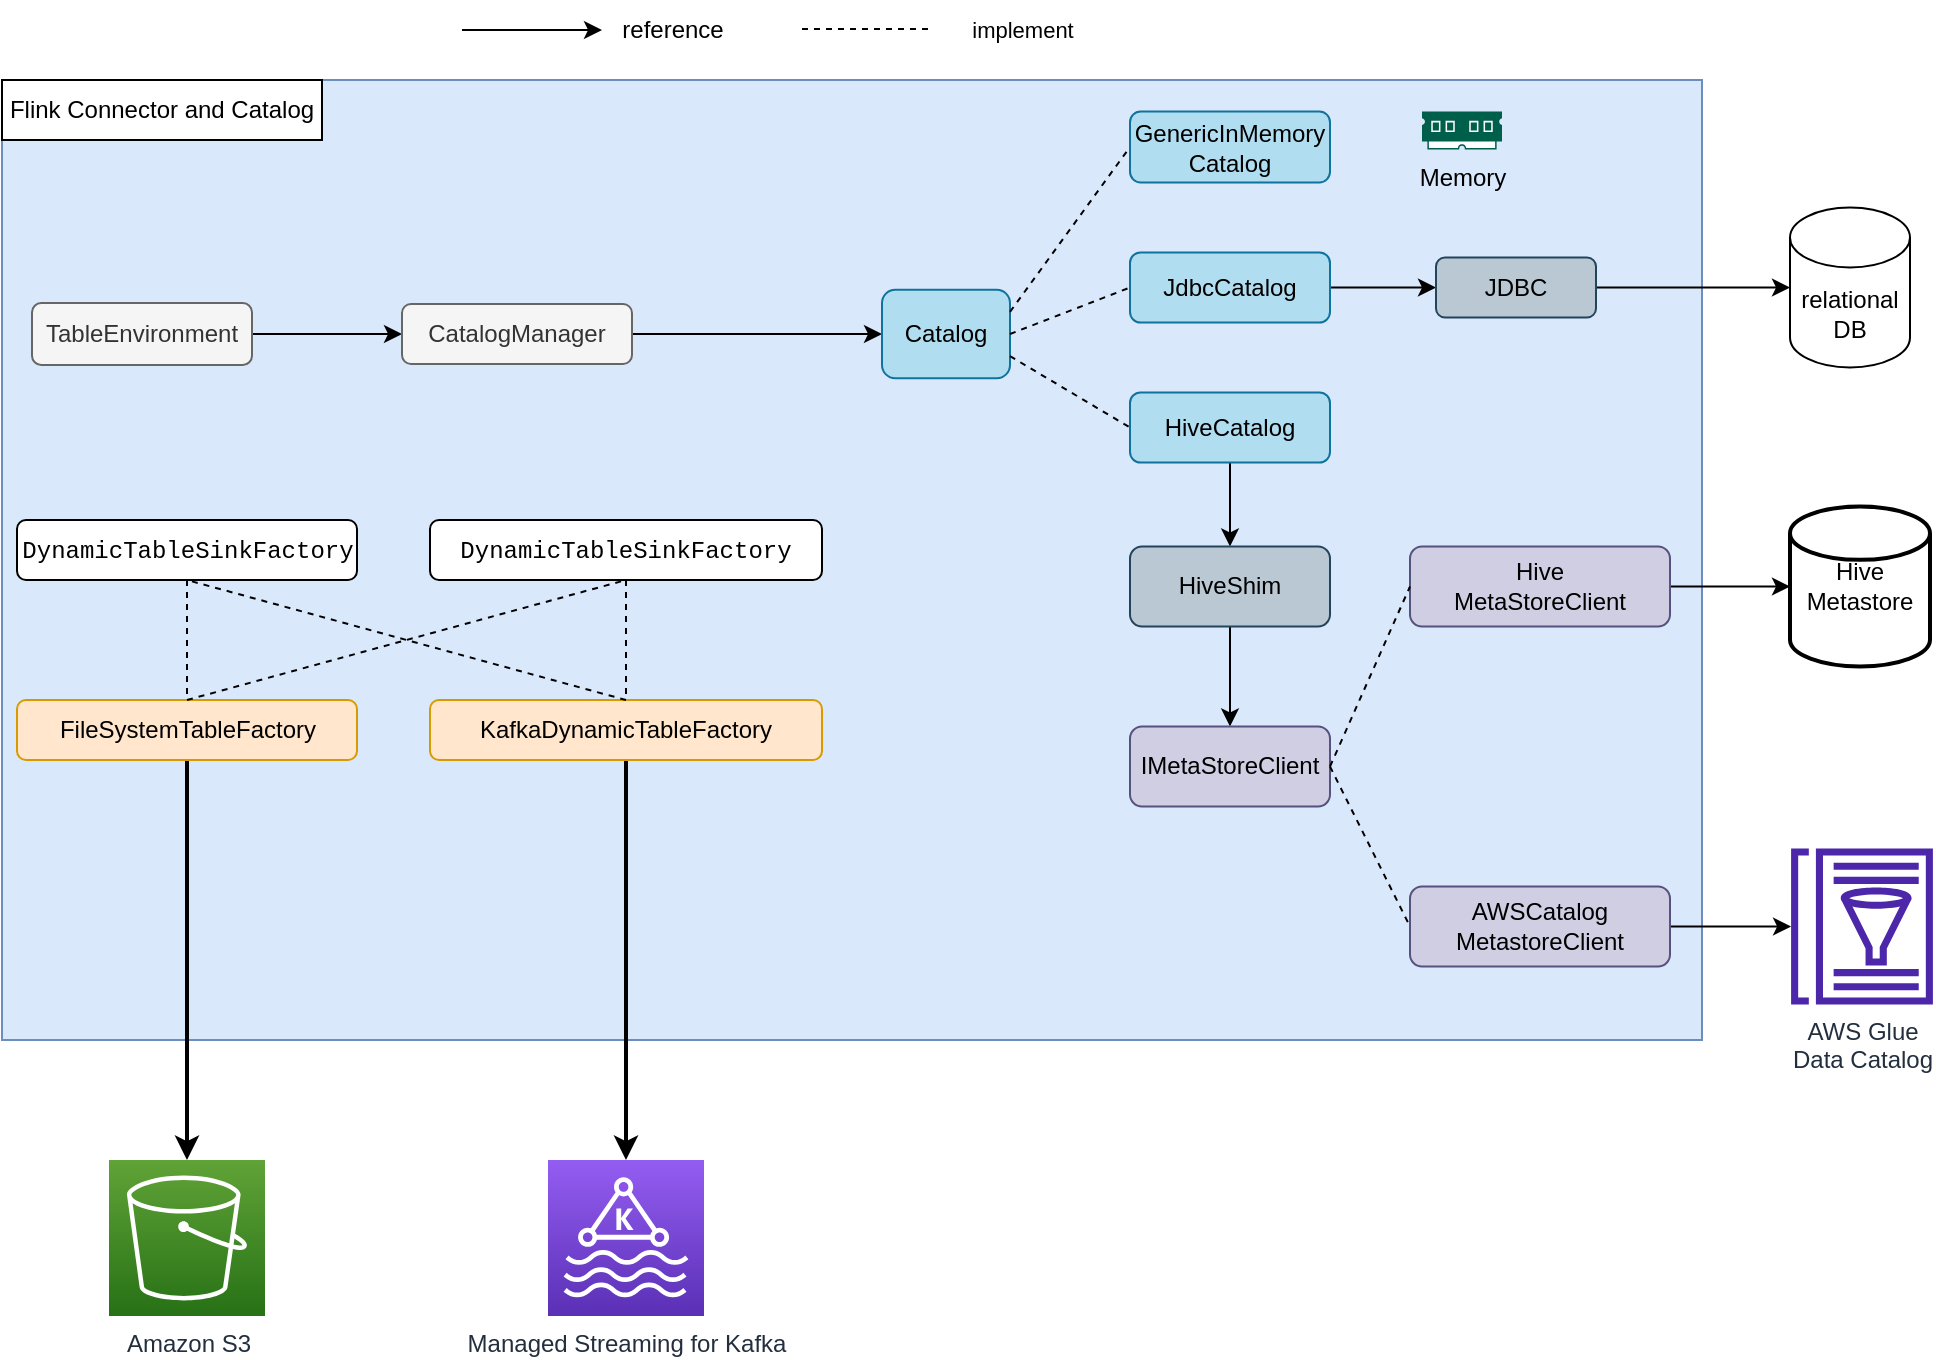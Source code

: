 <mxfile version="20.7.4" type="github">
  <diagram id="6fCkQnfvTHWw5Nz4_dTc" name="Page-1">
    <mxGraphModel dx="1050" dy="509" grid="1" gridSize="10" guides="1" tooltips="1" connect="1" arrows="1" fold="1" page="1" pageScale="1" pageWidth="827" pageHeight="1169" math="0" shadow="0">
      <root>
        <mxCell id="0" />
        <mxCell id="1" parent="0" />
        <mxCell id="8L1h696zqM6Jr5x79oPo-1" value="" style="rounded=0;whiteSpace=wrap;html=1;align=left;fillColor=#dae8fc;strokeColor=#6c8ebf;fontColor=default;labelBackgroundColor=default;" vertex="1" parent="1">
          <mxGeometry x="30" y="100" width="850" height="480" as="geometry" />
        </mxCell>
        <mxCell id="8L1h696zqM6Jr5x79oPo-13" style="edgeStyle=orthogonalEdgeStyle;rounded=0;orthogonalLoop=1;jettySize=auto;html=1;exitX=1;exitY=0.5;exitDx=0;exitDy=0;entryX=0;entryY=0.5;entryDx=0;entryDy=0;fontColor=none;" edge="1" parent="1" source="8L1h696zqM6Jr5x79oPo-2" target="8L1h696zqM6Jr5x79oPo-3">
          <mxGeometry relative="1" as="geometry" />
        </mxCell>
        <mxCell id="8L1h696zqM6Jr5x79oPo-2" value="TableEnvironment" style="rounded=1;whiteSpace=wrap;html=1;fillColor=#f5f5f5;fontColor=#333333;strokeColor=#666666;" vertex="1" parent="1">
          <mxGeometry x="45" y="211.5" width="110" height="31" as="geometry" />
        </mxCell>
        <mxCell id="8L1h696zqM6Jr5x79oPo-43" style="edgeStyle=orthogonalEdgeStyle;rounded=0;orthogonalLoop=1;jettySize=auto;html=1;fontColor=default;exitX=1;exitY=0.5;exitDx=0;exitDy=0;entryX=0;entryY=0.5;entryDx=0;entryDy=0;" edge="1" parent="1" source="8L1h696zqM6Jr5x79oPo-3" target="8L1h696zqM6Jr5x79oPo-4">
          <mxGeometry relative="1" as="geometry" />
        </mxCell>
        <mxCell id="8L1h696zqM6Jr5x79oPo-3" value="CatalogManager" style="rounded=1;whiteSpace=wrap;html=1;fillColor=#f5f5f5;fontColor=#333333;strokeColor=#666666;" vertex="1" parent="1">
          <mxGeometry x="230" y="212" width="115" height="30" as="geometry" />
        </mxCell>
        <mxCell id="8L1h696zqM6Jr5x79oPo-4" value="Catalog" style="rounded=1;whiteSpace=wrap;html=1;fillColor=#b1ddf0;strokeColor=#10739e;" vertex="1" parent="1">
          <mxGeometry x="470" y="204.88" width="64" height="44.25" as="geometry" />
        </mxCell>
        <mxCell id="8L1h696zqM6Jr5x79oPo-5" value="GenericInMemory&lt;br&gt;Catalog" style="rounded=1;whiteSpace=wrap;html=1;fillColor=#b1ddf0;strokeColor=#10739e;" vertex="1" parent="1">
          <mxGeometry x="594" y="115.75" width="100" height="35.5" as="geometry" />
        </mxCell>
        <mxCell id="8L1h696zqM6Jr5x79oPo-18" style="edgeStyle=orthogonalEdgeStyle;rounded=0;orthogonalLoop=1;jettySize=auto;html=1;fontColor=none;" edge="1" parent="1" source="8L1h696zqM6Jr5x79oPo-6" target="8L1h696zqM6Jr5x79oPo-12">
          <mxGeometry relative="1" as="geometry" />
        </mxCell>
        <mxCell id="8L1h696zqM6Jr5x79oPo-6" value="JdbcCatalog" style="rounded=1;whiteSpace=wrap;html=1;fillColor=#b1ddf0;strokeColor=#10739e;" vertex="1" parent="1">
          <mxGeometry x="594" y="186.25" width="100" height="35" as="geometry" />
        </mxCell>
        <mxCell id="8L1h696zqM6Jr5x79oPo-19" style="edgeStyle=orthogonalEdgeStyle;rounded=0;orthogonalLoop=1;jettySize=auto;html=1;fontColor=none;" edge="1" parent="1" source="8L1h696zqM6Jr5x79oPo-7" target="8L1h696zqM6Jr5x79oPo-11">
          <mxGeometry relative="1" as="geometry" />
        </mxCell>
        <mxCell id="8L1h696zqM6Jr5x79oPo-7" value="HiveCatalog" style="rounded=1;whiteSpace=wrap;html=1;fillColor=#b1ddf0;strokeColor=#10739e;" vertex="1" parent="1">
          <mxGeometry x="594" y="256.25" width="100" height="35" as="geometry" />
        </mxCell>
        <mxCell id="8L1h696zqM6Jr5x79oPo-8" value="Flink Connector and Catalog" style="rounded=0;whiteSpace=wrap;html=1;fontColor=none;" vertex="1" parent="1">
          <mxGeometry x="30" y="100" width="160" height="30" as="geometry" />
        </mxCell>
        <mxCell id="8L1h696zqM6Jr5x79oPo-9" value="Memory" style="sketch=0;pointerEvents=1;shadow=0;dashed=0;html=1;strokeColor=none;fillColor=#005F4B;labelPosition=center;verticalLabelPosition=bottom;verticalAlign=top;align=center;outlineConnect=0;shape=mxgraph.veeam2.ram;fontColor=none;" vertex="1" parent="1">
          <mxGeometry x="740" y="115.75" width="40" height="19" as="geometry" />
        </mxCell>
        <mxCell id="8L1h696zqM6Jr5x79oPo-10" value="relational DB" style="shape=cylinder3;whiteSpace=wrap;html=1;boundedLbl=1;backgroundOutline=1;size=15;fontColor=none;" vertex="1" parent="1">
          <mxGeometry x="924" y="163.75" width="60" height="80" as="geometry" />
        </mxCell>
        <mxCell id="8L1h696zqM6Jr5x79oPo-29" style="edgeStyle=orthogonalEdgeStyle;rounded=0;orthogonalLoop=1;jettySize=auto;html=1;fontColor=none;" edge="1" parent="1" source="8L1h696zqM6Jr5x79oPo-11" target="8L1h696zqM6Jr5x79oPo-26">
          <mxGeometry relative="1" as="geometry" />
        </mxCell>
        <mxCell id="8L1h696zqM6Jr5x79oPo-11" value="HiveShim" style="rounded=1;whiteSpace=wrap;html=1;fillColor=#bac8d3;strokeColor=#23445d;" vertex="1" parent="1">
          <mxGeometry x="594" y="333.25" width="100" height="40" as="geometry" />
        </mxCell>
        <mxCell id="8L1h696zqM6Jr5x79oPo-21" style="edgeStyle=orthogonalEdgeStyle;rounded=0;orthogonalLoop=1;jettySize=auto;html=1;fontColor=none;" edge="1" parent="1" source="8L1h696zqM6Jr5x79oPo-12" target="8L1h696zqM6Jr5x79oPo-10">
          <mxGeometry relative="1" as="geometry" />
        </mxCell>
        <mxCell id="8L1h696zqM6Jr5x79oPo-12" value="JDBC" style="rounded=1;whiteSpace=wrap;html=1;fillColor=#bac8d3;strokeColor=#23445d;" vertex="1" parent="1">
          <mxGeometry x="747" y="188.75" width="80" height="30" as="geometry" />
        </mxCell>
        <mxCell id="8L1h696zqM6Jr5x79oPo-15" value="" style="endArrow=none;dashed=1;html=1;rounded=0;fontColor=none;entryX=0;entryY=0.5;entryDx=0;entryDy=0;exitX=1;exitY=0.25;exitDx=0;exitDy=0;" edge="1" parent="1" source="8L1h696zqM6Jr5x79oPo-4" target="8L1h696zqM6Jr5x79oPo-5">
          <mxGeometry width="50" height="50" relative="1" as="geometry">
            <mxPoint x="400" y="199" as="sourcePoint" />
            <mxPoint x="450" y="149" as="targetPoint" />
          </mxGeometry>
        </mxCell>
        <mxCell id="8L1h696zqM6Jr5x79oPo-16" value="" style="endArrow=none;dashed=1;html=1;rounded=0;fontColor=none;entryX=0;entryY=0.5;entryDx=0;entryDy=0;exitX=1;exitY=0.5;exitDx=0;exitDy=0;" edge="1" parent="1" source="8L1h696zqM6Jr5x79oPo-4" target="8L1h696zqM6Jr5x79oPo-6">
          <mxGeometry width="50" height="50" relative="1" as="geometry">
            <mxPoint x="410" y="209" as="sourcePoint" />
            <mxPoint x="470" y="152.25" as="targetPoint" />
          </mxGeometry>
        </mxCell>
        <mxCell id="8L1h696zqM6Jr5x79oPo-17" value="" style="endArrow=none;dashed=1;html=1;rounded=0;fontColor=none;entryX=0;entryY=0.5;entryDx=0;entryDy=0;exitX=1;exitY=0.75;exitDx=0;exitDy=0;" edge="1" parent="1" source="8L1h696zqM6Jr5x79oPo-4" target="8L1h696zqM6Jr5x79oPo-7">
          <mxGeometry width="50" height="50" relative="1" as="geometry">
            <mxPoint x="410" y="222.5" as="sourcePoint" />
            <mxPoint x="470" y="222.5" as="targetPoint" />
          </mxGeometry>
        </mxCell>
        <mxCell id="8L1h696zqM6Jr5x79oPo-23" value="Hive Metastore" style="strokeWidth=2;html=1;shape=mxgraph.flowchart.database;whiteSpace=wrap;fontColor=none;" vertex="1" parent="1">
          <mxGeometry x="924" y="313.25" width="70" height="80" as="geometry" />
        </mxCell>
        <mxCell id="8L1h696zqM6Jr5x79oPo-26" value="IMetaStoreClient" style="rounded=1;whiteSpace=wrap;html=1;fillColor=#d0cee2;strokeColor=#56517e;" vertex="1" parent="1">
          <mxGeometry x="594" y="423.25" width="100" height="40" as="geometry" />
        </mxCell>
        <mxCell id="8L1h696zqM6Jr5x79oPo-38" style="edgeStyle=orthogonalEdgeStyle;rounded=0;orthogonalLoop=1;jettySize=auto;html=1;fontColor=none;" edge="1" parent="1" source="8L1h696zqM6Jr5x79oPo-27" target="8L1h696zqM6Jr5x79oPo-32">
          <mxGeometry relative="1" as="geometry" />
        </mxCell>
        <mxCell id="8L1h696zqM6Jr5x79oPo-27" value="AWSCatalog&lt;br&gt;MetastoreClient" style="rounded=1;whiteSpace=wrap;html=1;fillColor=#d0cee2;strokeColor=#56517e;" vertex="1" parent="1">
          <mxGeometry x="734" y="503.25" width="130" height="40" as="geometry" />
        </mxCell>
        <mxCell id="8L1h696zqM6Jr5x79oPo-37" style="edgeStyle=orthogonalEdgeStyle;rounded=0;orthogonalLoop=1;jettySize=auto;html=1;exitX=1;exitY=0.5;exitDx=0;exitDy=0;entryX=0;entryY=0.5;entryDx=0;entryDy=0;entryPerimeter=0;fontColor=none;" edge="1" parent="1" source="8L1h696zqM6Jr5x79oPo-28" target="8L1h696zqM6Jr5x79oPo-23">
          <mxGeometry relative="1" as="geometry" />
        </mxCell>
        <mxCell id="8L1h696zqM6Jr5x79oPo-28" value="Hive&lt;br&gt;MetaStoreClient" style="rounded=1;whiteSpace=wrap;html=1;fillColor=#d0cee2;strokeColor=#56517e;" vertex="1" parent="1">
          <mxGeometry x="734" y="333.25" width="130" height="40" as="geometry" />
        </mxCell>
        <mxCell id="8L1h696zqM6Jr5x79oPo-30" value="" style="endArrow=none;dashed=1;html=1;rounded=0;fontColor=none;entryX=0;entryY=0.5;entryDx=0;entryDy=0;exitX=1;exitY=0.5;exitDx=0;exitDy=0;" edge="1" parent="1" source="8L1h696zqM6Jr5x79oPo-26" target="8L1h696zqM6Jr5x79oPo-28">
          <mxGeometry width="50" height="50" relative="1" as="geometry">
            <mxPoint x="704" y="423.25" as="sourcePoint" />
            <mxPoint x="754" y="373.25" as="targetPoint" />
          </mxGeometry>
        </mxCell>
        <mxCell id="8L1h696zqM6Jr5x79oPo-31" value="" style="endArrow=none;dashed=1;html=1;rounded=0;fontColor=none;entryX=0;entryY=0.5;entryDx=0;entryDy=0;exitX=1;exitY=0.5;exitDx=0;exitDy=0;" edge="1" parent="1" source="8L1h696zqM6Jr5x79oPo-26" target="8L1h696zqM6Jr5x79oPo-27">
          <mxGeometry width="50" height="50" relative="1" as="geometry">
            <mxPoint x="704" y="453.25" as="sourcePoint" />
            <mxPoint x="734" y="393.25" as="targetPoint" />
          </mxGeometry>
        </mxCell>
        <mxCell id="8L1h696zqM6Jr5x79oPo-32" value="AWS Glue &lt;br&gt;Data Catalog" style="sketch=0;outlineConnect=0;fontColor=#232F3E;gradientColor=none;fillColor=#4D27AA;strokeColor=none;dashed=0;verticalLabelPosition=bottom;verticalAlign=top;align=center;html=1;fontSize=12;fontStyle=0;aspect=fixed;pointerEvents=1;shape=mxgraph.aws4.glue_data_catalog;" vertex="1" parent="1">
          <mxGeometry x="924" y="484.25" width="72" height="78" as="geometry" />
        </mxCell>
        <mxCell id="8L1h696zqM6Jr5x79oPo-34" value="" style="endArrow=classic;html=1;rounded=0;fontColor=none;" edge="1" parent="1">
          <mxGeometry width="50" height="50" relative="1" as="geometry">
            <mxPoint x="260" y="75" as="sourcePoint" />
            <mxPoint x="330" y="75" as="targetPoint" />
          </mxGeometry>
        </mxCell>
        <mxCell id="8L1h696zqM6Jr5x79oPo-35" value="reference" style="text;html=1;align=center;verticalAlign=middle;resizable=0;points=[];autosize=1;strokeColor=none;fillColor=none;fontColor=none;" vertex="1" parent="1">
          <mxGeometry x="330" y="60" width="70" height="30" as="geometry" />
        </mxCell>
        <mxCell id="8L1h696zqM6Jr5x79oPo-36" value="implement" style="endArrow=none;dashed=1;html=1;rounded=0;fontColor=none;" edge="1" parent="1">
          <mxGeometry x="1" y="45" width="50" height="50" relative="1" as="geometry">
            <mxPoint x="430" y="74.5" as="sourcePoint" />
            <mxPoint x="495" y="74.5" as="targetPoint" />
            <mxPoint x="45" y="45" as="offset" />
          </mxGeometry>
        </mxCell>
        <mxCell id="8L1h696zqM6Jr5x79oPo-39" value="" style="shape=image;verticalLabelPosition=bottom;labelBackgroundColor=default;verticalAlign=top;aspect=fixed;imageAspect=0;image=https://hive.apache.org/images/hive_logo_medium.jpg;" vertex="1" parent="1">
          <mxGeometry x="932" y="292.72" width="44" height="40.53" as="geometry" />
        </mxCell>
        <mxCell id="8L1h696zqM6Jr5x79oPo-51" style="edgeStyle=orthogonalEdgeStyle;rounded=0;orthogonalLoop=1;jettySize=auto;html=1;entryX=0.5;entryY=0;entryDx=0;entryDy=0;fontColor=default;dashed=1;endArrow=none;endFill=0;" edge="1" parent="1" source="8L1h696zqM6Jr5x79oPo-40" target="8L1h696zqM6Jr5x79oPo-44">
          <mxGeometry relative="1" as="geometry" />
        </mxCell>
        <mxCell id="8L1h696zqM6Jr5x79oPo-40" value="&lt;div style=&quot;font-family: Menlo, Monaco, &amp;quot;Courier New&amp;quot;, monospace; line-height: 18px;&quot;&gt;DynamicTableSinkFactory&lt;/div&gt;" style="rounded=1;whiteSpace=wrap;html=1;fontColor=default;strokeColor=default;labelBackgroundColor=none;" vertex="1" parent="1">
          <mxGeometry x="37.5" y="320" width="170" height="30" as="geometry" />
        </mxCell>
        <mxCell id="8L1h696zqM6Jr5x79oPo-54" style="edgeStyle=orthogonalEdgeStyle;rounded=0;orthogonalLoop=1;jettySize=auto;html=1;entryX=0.5;entryY=0;entryDx=0;entryDy=0;dashed=1;fontColor=default;endArrow=none;endFill=0;" edge="1" parent="1" source="8L1h696zqM6Jr5x79oPo-41" target="8L1h696zqM6Jr5x79oPo-46">
          <mxGeometry relative="1" as="geometry" />
        </mxCell>
        <mxCell id="8L1h696zqM6Jr5x79oPo-41" value="&lt;div style=&quot;font-family: Menlo, Monaco, &amp;quot;Courier New&amp;quot;, monospace; line-height: 18px;&quot;&gt;DynamicTableSinkFactory&lt;/div&gt;" style="rounded=1;whiteSpace=wrap;html=1;fontColor=default;strokeColor=default;labelBackgroundColor=none;" vertex="1" parent="1">
          <mxGeometry x="244" y="320" width="196" height="30" as="geometry" />
        </mxCell>
        <mxCell id="8L1h696zqM6Jr5x79oPo-71" style="edgeStyle=orthogonalEdgeStyle;rounded=0;orthogonalLoop=1;jettySize=auto;html=1;entryX=0.5;entryY=0;entryDx=0;entryDy=0;entryPerimeter=0;fontColor=default;endArrow=classic;endFill=1;strokeWidth=2;" edge="1" parent="1" source="8L1h696zqM6Jr5x79oPo-44" target="8L1h696zqM6Jr5x79oPo-68">
          <mxGeometry relative="1" as="geometry" />
        </mxCell>
        <mxCell id="8L1h696zqM6Jr5x79oPo-44" value="FileSystemTableFactory" style="rounded=1;whiteSpace=wrap;strokeColor=#d79b00;labelBackgroundColor=none;fillColor=#ffe6cc;" vertex="1" parent="1">
          <mxGeometry x="37.5" y="410" width="170" height="30" as="geometry" />
        </mxCell>
        <mxCell id="8L1h696zqM6Jr5x79oPo-73" style="edgeStyle=orthogonalEdgeStyle;rounded=0;orthogonalLoop=1;jettySize=auto;html=1;exitX=0.5;exitY=1;exitDx=0;exitDy=0;strokeWidth=2;fontColor=default;endArrow=classic;endFill=1;" edge="1" parent="1" source="8L1h696zqM6Jr5x79oPo-46" target="8L1h696zqM6Jr5x79oPo-69">
          <mxGeometry relative="1" as="geometry" />
        </mxCell>
        <mxCell id="8L1h696zqM6Jr5x79oPo-46" value="KafkaDynamicTableFactory" style="rounded=1;whiteSpace=wrap;strokeColor=#d79b00;labelBackgroundColor=none;fillColor=#ffe6cc;" vertex="1" parent="1">
          <mxGeometry x="244" y="410" width="196" height="30" as="geometry" />
        </mxCell>
        <mxCell id="8L1h696zqM6Jr5x79oPo-62" value="" style="endArrow=none;dashed=1;html=1;rounded=0;fontColor=default;entryX=0.5;entryY=1;entryDx=0;entryDy=0;exitX=0.5;exitY=0;exitDx=0;exitDy=0;" edge="1" parent="1" source="8L1h696zqM6Jr5x79oPo-44" target="8L1h696zqM6Jr5x79oPo-41">
          <mxGeometry width="50" height="50" relative="1" as="geometry">
            <mxPoint x="170" y="410" as="sourcePoint" />
            <mxPoint x="220" y="360" as="targetPoint" />
          </mxGeometry>
        </mxCell>
        <mxCell id="8L1h696zqM6Jr5x79oPo-64" value="" style="endArrow=none;dashed=1;html=1;rounded=0;fontColor=default;entryX=0.5;entryY=1;entryDx=0;entryDy=0;exitX=0.5;exitY=0;exitDx=0;exitDy=0;" edge="1" parent="1" source="8L1h696zqM6Jr5x79oPo-46" target="8L1h696zqM6Jr5x79oPo-40">
          <mxGeometry width="50" height="50" relative="1" as="geometry">
            <mxPoint x="132.5" y="420" as="sourcePoint" />
            <mxPoint x="303" y="360" as="targetPoint" />
          </mxGeometry>
        </mxCell>
        <mxCell id="8L1h696zqM6Jr5x79oPo-68" value="Amazon S3" style="sketch=0;points=[[0,0,0],[0.25,0,0],[0.5,0,0],[0.75,0,0],[1,0,0],[0,1,0],[0.25,1,0],[0.5,1,0],[0.75,1,0],[1,1,0],[0,0.25,0],[0,0.5,0],[0,0.75,0],[1,0.25,0],[1,0.5,0],[1,0.75,0]];outlineConnect=0;fontColor=#232F3E;gradientColor=#60A337;gradientDirection=north;fillColor=#277116;strokeColor=#ffffff;dashed=0;verticalLabelPosition=bottom;verticalAlign=top;align=center;html=1;fontSize=12;fontStyle=0;aspect=fixed;shape=mxgraph.aws4.resourceIcon;resIcon=mxgraph.aws4.s3;labelBackgroundColor=default;" vertex="1" parent="1">
          <mxGeometry x="83.5" y="640" width="78" height="78" as="geometry" />
        </mxCell>
        <mxCell id="8L1h696zqM6Jr5x79oPo-69" value="Managed Streaming for Kafka" style="sketch=0;points=[[0,0,0],[0.25,0,0],[0.5,0,0],[0.75,0,0],[1,0,0],[0,1,0],[0.25,1,0],[0.5,1,0],[0.75,1,0],[1,1,0],[0,0.25,0],[0,0.5,0],[0,0.75,0],[1,0.25,0],[1,0.5,0],[1,0.75,0]];outlineConnect=0;fontColor=#232F3E;gradientColor=#945DF2;gradientDirection=north;fillColor=#5A30B5;strokeColor=#ffffff;dashed=0;verticalLabelPosition=bottom;verticalAlign=top;align=center;html=1;fontSize=12;fontStyle=0;aspect=fixed;shape=mxgraph.aws4.resourceIcon;resIcon=mxgraph.aws4.managed_streaming_for_kafka;labelBackgroundColor=default;" vertex="1" parent="1">
          <mxGeometry x="303" y="640" width="78" height="78" as="geometry" />
        </mxCell>
      </root>
    </mxGraphModel>
  </diagram>
</mxfile>
